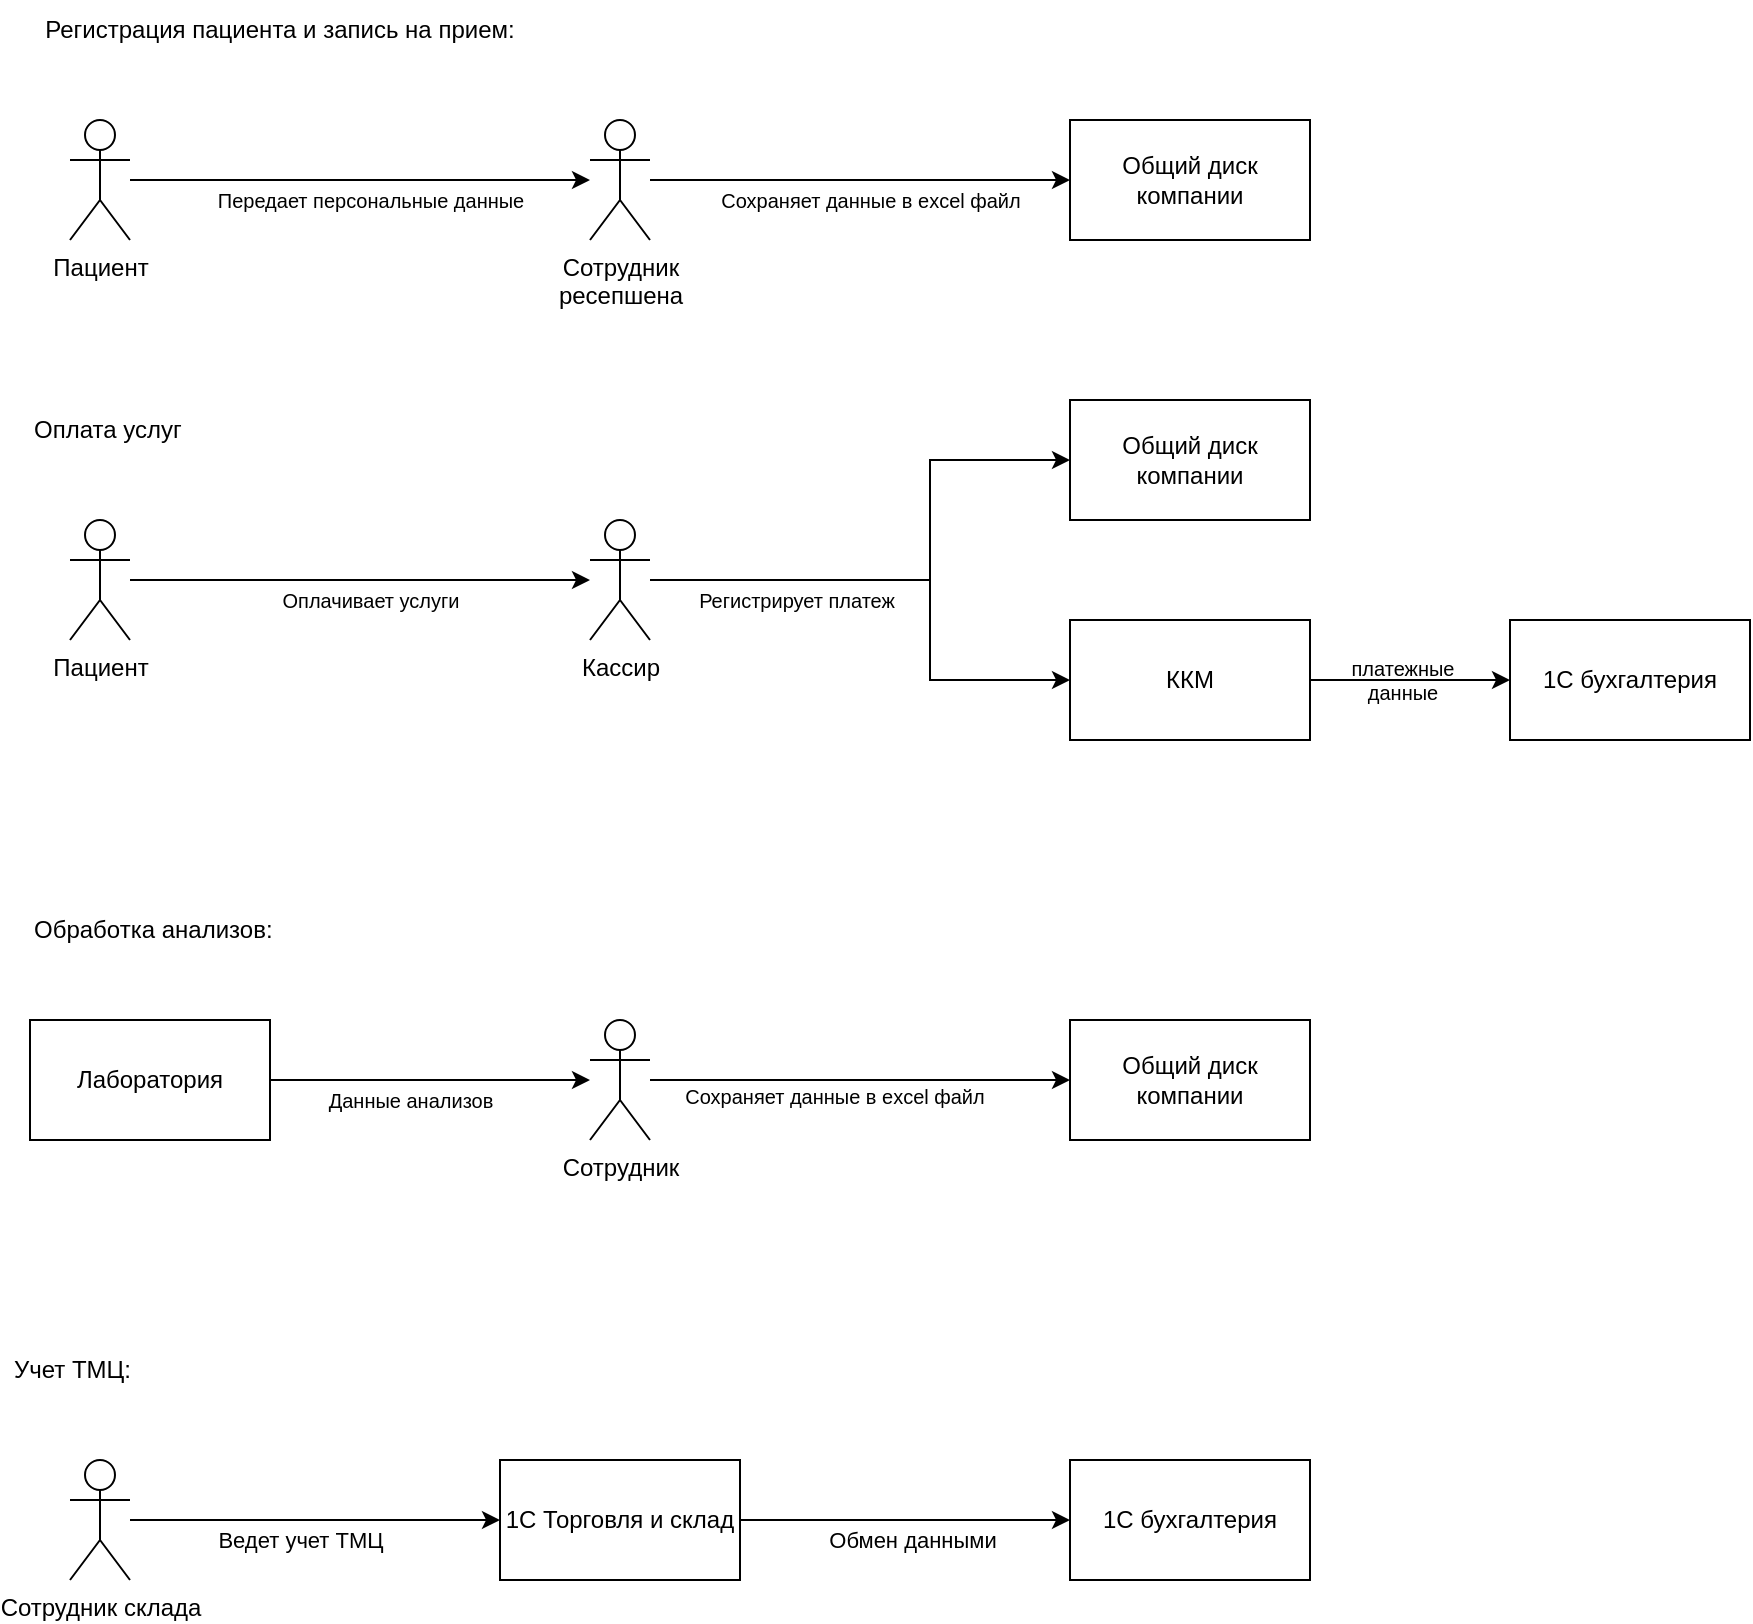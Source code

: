 <mxfile version="26.0.4" pages="2">
  <diagram id="EUAEzbg7YIRV5ZJzyMKm" name="Data-flow">
    <mxGraphModel dx="1485" dy="1057" grid="1" gridSize="10" guides="1" tooltips="1" connect="1" arrows="1" fold="1" page="1" pageScale="1" pageWidth="850" pageHeight="1100" math="0" shadow="0">
      <root>
        <mxCell id="0" />
        <mxCell id="1" parent="0" />
        <mxCell id="d36dsUssVrrHlh2OfQhF-3" style="edgeStyle=orthogonalEdgeStyle;rounded=0;orthogonalLoop=1;jettySize=auto;html=1;" edge="1" parent="1" source="d36dsUssVrrHlh2OfQhF-1" target="d36dsUssVrrHlh2OfQhF-2">
          <mxGeometry relative="1" as="geometry" />
        </mxCell>
        <mxCell id="d36dsUssVrrHlh2OfQhF-4" value="&lt;font style=&quot;font-size: 10px;&quot;&gt;Передает персональные данные&lt;/font&gt;" style="edgeLabel;html=1;align=center;verticalAlign=middle;resizable=0;points=[];" vertex="1" connectable="0" parent="d36dsUssVrrHlh2OfQhF-3">
          <mxGeometry x="0.425" y="3" relative="1" as="geometry">
            <mxPoint x="-44" y="13" as="offset" />
          </mxGeometry>
        </mxCell>
        <mxCell id="d36dsUssVrrHlh2OfQhF-1" value="Пациент" style="shape=umlActor;verticalLabelPosition=bottom;verticalAlign=top;html=1;outlineConnect=0;" vertex="1" parent="1">
          <mxGeometry x="280" y="350" width="30" height="60" as="geometry" />
        </mxCell>
        <mxCell id="d36dsUssVrrHlh2OfQhF-6" style="edgeStyle=orthogonalEdgeStyle;rounded=0;orthogonalLoop=1;jettySize=auto;html=1;" edge="1" parent="1" source="d36dsUssVrrHlh2OfQhF-2" target="d36dsUssVrrHlh2OfQhF-5">
          <mxGeometry relative="1" as="geometry" />
        </mxCell>
        <mxCell id="d36dsUssVrrHlh2OfQhF-7" value="Сохраняет данные в excel файл" style="edgeLabel;html=1;align=center;verticalAlign=middle;resizable=0;points=[];fontSize=10;" vertex="1" connectable="0" parent="d36dsUssVrrHlh2OfQhF-6">
          <mxGeometry x="0.5" y="2" relative="1" as="geometry">
            <mxPoint x="-48" y="12" as="offset" />
          </mxGeometry>
        </mxCell>
        <mxCell id="d36dsUssVrrHlh2OfQhF-2" value="Сотрудник&lt;br&gt;ресепшена" style="shape=umlActor;verticalLabelPosition=bottom;verticalAlign=top;html=1;outlineConnect=0;" vertex="1" parent="1">
          <mxGeometry x="540" y="350" width="30" height="60" as="geometry" />
        </mxCell>
        <mxCell id="d36dsUssVrrHlh2OfQhF-5" value="Общий диск компании" style="rounded=0;whiteSpace=wrap;html=1;" vertex="1" parent="1">
          <mxGeometry x="780" y="350" width="120" height="60" as="geometry" />
        </mxCell>
        <mxCell id="d36dsUssVrrHlh2OfQhF-8" value="Регистрация пациента и запись на прием:" style="text;html=1;align=center;verticalAlign=middle;whiteSpace=wrap;rounded=0;" vertex="1" parent="1">
          <mxGeometry x="250" y="290" width="270" height="30" as="geometry" />
        </mxCell>
        <mxCell id="d36dsUssVrrHlh2OfQhF-9" style="edgeStyle=orthogonalEdgeStyle;rounded=0;orthogonalLoop=1;jettySize=auto;html=1;" edge="1" parent="1" source="d36dsUssVrrHlh2OfQhF-11" target="d36dsUssVrrHlh2OfQhF-14">
          <mxGeometry relative="1" as="geometry" />
        </mxCell>
        <mxCell id="d36dsUssVrrHlh2OfQhF-10" value="&lt;span style=&quot;font-size: 10px;&quot;&gt;Оплачивает услуги&lt;/span&gt;" style="edgeLabel;html=1;align=center;verticalAlign=middle;resizable=0;points=[];" vertex="1" connectable="0" parent="d36dsUssVrrHlh2OfQhF-9">
          <mxGeometry x="0.425" y="3" relative="1" as="geometry">
            <mxPoint x="-44" y="13" as="offset" />
          </mxGeometry>
        </mxCell>
        <mxCell id="d36dsUssVrrHlh2OfQhF-11" value="Пациент" style="shape=umlActor;verticalLabelPosition=bottom;verticalAlign=top;html=1;outlineConnect=0;" vertex="1" parent="1">
          <mxGeometry x="280" y="550" width="30" height="60" as="geometry" />
        </mxCell>
        <mxCell id="d36dsUssVrrHlh2OfQhF-12" style="edgeStyle=orthogonalEdgeStyle;rounded=0;orthogonalLoop=1;jettySize=auto;html=1;" edge="1" parent="1" source="d36dsUssVrrHlh2OfQhF-14" target="d36dsUssVrrHlh2OfQhF-15">
          <mxGeometry relative="1" as="geometry">
            <Array as="points">
              <mxPoint x="710" y="580" />
              <mxPoint x="710" y="520" />
            </Array>
          </mxGeometry>
        </mxCell>
        <mxCell id="d36dsUssVrrHlh2OfQhF-20" style="edgeStyle=orthogonalEdgeStyle;rounded=0;orthogonalLoop=1;jettySize=auto;html=1;entryX=0;entryY=0.5;entryDx=0;entryDy=0;" edge="1" parent="1" source="d36dsUssVrrHlh2OfQhF-14" target="d36dsUssVrrHlh2OfQhF-19">
          <mxGeometry relative="1" as="geometry">
            <Array as="points">
              <mxPoint x="710" y="580" />
              <mxPoint x="710" y="630" />
            </Array>
          </mxGeometry>
        </mxCell>
        <mxCell id="d36dsUssVrrHlh2OfQhF-21" value="Регистрирует платеж" style="edgeLabel;html=1;align=center;verticalAlign=middle;resizable=0;points=[];fontSize=10;" vertex="1" connectable="0" parent="d36dsUssVrrHlh2OfQhF-20">
          <mxGeometry x="0.435" relative="1" as="geometry">
            <mxPoint x="-67" y="-37" as="offset" />
          </mxGeometry>
        </mxCell>
        <mxCell id="d36dsUssVrrHlh2OfQhF-14" value="Кассир" style="shape=umlActor;verticalLabelPosition=bottom;verticalAlign=top;html=1;outlineConnect=0;" vertex="1" parent="1">
          <mxGeometry x="540" y="550" width="30" height="60" as="geometry" />
        </mxCell>
        <mxCell id="d36dsUssVrrHlh2OfQhF-15" value="Общий диск компании" style="rounded=0;whiteSpace=wrap;html=1;" vertex="1" parent="1">
          <mxGeometry x="780" y="490" width="120" height="60" as="geometry" />
        </mxCell>
        <mxCell id="d36dsUssVrrHlh2OfQhF-16" value="Оплата услуг" style="text;html=1;align=left;verticalAlign=middle;whiteSpace=wrap;rounded=0;" vertex="1" parent="1">
          <mxGeometry x="260" y="490" width="270" height="30" as="geometry" />
        </mxCell>
        <mxCell id="d36dsUssVrrHlh2OfQhF-23" style="edgeStyle=orthogonalEdgeStyle;rounded=0;orthogonalLoop=1;jettySize=auto;html=1;" edge="1" parent="1" source="d36dsUssVrrHlh2OfQhF-19" target="d36dsUssVrrHlh2OfQhF-22">
          <mxGeometry relative="1" as="geometry" />
        </mxCell>
        <mxCell id="d36dsUssVrrHlh2OfQhF-24" value="платежные &lt;br&gt;данные" style="edgeLabel;html=1;align=center;verticalAlign=middle;resizable=0;points=[];fontColor=default;labelBackgroundColor=none;fontSize=10;" vertex="1" connectable="0" parent="d36dsUssVrrHlh2OfQhF-23">
          <mxGeometry x="-0.085" y="-3" relative="1" as="geometry">
            <mxPoint y="-3" as="offset" />
          </mxGeometry>
        </mxCell>
        <mxCell id="d36dsUssVrrHlh2OfQhF-19" value="ККМ" style="rounded=0;whiteSpace=wrap;html=1;" vertex="1" parent="1">
          <mxGeometry x="780" y="600" width="120" height="60" as="geometry" />
        </mxCell>
        <mxCell id="d36dsUssVrrHlh2OfQhF-22" value="1С бухгалтерия" style="rounded=0;whiteSpace=wrap;html=1;" vertex="1" parent="1">
          <mxGeometry x="1000" y="600" width="120" height="60" as="geometry" />
        </mxCell>
        <mxCell id="d36dsUssVrrHlh2OfQhF-25" style="edgeStyle=orthogonalEdgeStyle;rounded=0;orthogonalLoop=1;jettySize=auto;html=1;exitX=1;exitY=0.5;exitDx=0;exitDy=0;" edge="1" parent="1" source="d36dsUssVrrHlh2OfQhF-38" target="d36dsUssVrrHlh2OfQhF-31">
          <mxGeometry relative="1" as="geometry">
            <mxPoint x="310" y="830" as="sourcePoint" />
          </mxGeometry>
        </mxCell>
        <mxCell id="d36dsUssVrrHlh2OfQhF-26" value="&lt;span style=&quot;font-size: 10px;&quot;&gt;Данные анализов&lt;/span&gt;" style="edgeLabel;html=1;align=center;verticalAlign=middle;resizable=0;points=[];" vertex="1" connectable="0" parent="d36dsUssVrrHlh2OfQhF-25">
          <mxGeometry x="0.425" y="3" relative="1" as="geometry">
            <mxPoint x="-44" y="13" as="offset" />
          </mxGeometry>
        </mxCell>
        <mxCell id="d36dsUssVrrHlh2OfQhF-44" style="edgeStyle=orthogonalEdgeStyle;rounded=0;orthogonalLoop=1;jettySize=auto;html=1;" edge="1" parent="1" source="d36dsUssVrrHlh2OfQhF-31" target="d36dsUssVrrHlh2OfQhF-43">
          <mxGeometry relative="1" as="geometry" />
        </mxCell>
        <mxCell id="d36dsUssVrrHlh2OfQhF-31" value="Сотрудник" style="shape=umlActor;verticalLabelPosition=bottom;verticalAlign=top;html=1;outlineConnect=0;" vertex="1" parent="1">
          <mxGeometry x="540" y="800" width="30" height="60" as="geometry" />
        </mxCell>
        <mxCell id="d36dsUssVrrHlh2OfQhF-33" value="Обработка анализов:" style="text;html=1;align=left;verticalAlign=middle;whiteSpace=wrap;rounded=0;" vertex="1" parent="1">
          <mxGeometry x="260" y="740" width="270" height="30" as="geometry" />
        </mxCell>
        <mxCell id="d36dsUssVrrHlh2OfQhF-38" value="Лаборатория" style="rounded=0;whiteSpace=wrap;html=1;" vertex="1" parent="1">
          <mxGeometry x="260" y="800" width="120" height="60" as="geometry" />
        </mxCell>
        <mxCell id="d36dsUssVrrHlh2OfQhF-43" value="Общий диск компании" style="rounded=0;whiteSpace=wrap;html=1;" vertex="1" parent="1">
          <mxGeometry x="780" y="800" width="120" height="60" as="geometry" />
        </mxCell>
        <mxCell id="d36dsUssVrrHlh2OfQhF-45" value="Сохраняет данные в excel файл" style="edgeLabel;html=1;align=center;verticalAlign=middle;resizable=0;points=[];fontSize=10;" vertex="1" connectable="0" parent="1">
          <mxGeometry x="660.0" y="840" as="geometry">
            <mxPoint x="2" y="-2" as="offset" />
          </mxGeometry>
        </mxCell>
        <mxCell id="d36dsUssVrrHlh2OfQhF-62" style="edgeStyle=orthogonalEdgeStyle;rounded=0;orthogonalLoop=1;jettySize=auto;html=1;entryX=0;entryY=0.5;entryDx=0;entryDy=0;" edge="1" parent="1" source="d36dsUssVrrHlh2OfQhF-56" target="d36dsUssVrrHlh2OfQhF-60">
          <mxGeometry relative="1" as="geometry" />
        </mxCell>
        <mxCell id="d36dsUssVrrHlh2OfQhF-63" value="Ведет учет ТМЦ" style="edgeLabel;html=1;align=center;verticalAlign=middle;resizable=0;points=[];" vertex="1" connectable="0" parent="d36dsUssVrrHlh2OfQhF-62">
          <mxGeometry x="-0.224" relative="1" as="geometry">
            <mxPoint x="13" y="10" as="offset" />
          </mxGeometry>
        </mxCell>
        <mxCell id="d36dsUssVrrHlh2OfQhF-56" value="Сотрудник склада" style="shape=umlActor;verticalLabelPosition=bottom;verticalAlign=top;html=1;outlineConnect=0;" vertex="1" parent="1">
          <mxGeometry x="280" y="1020" width="30" height="60" as="geometry" />
        </mxCell>
        <mxCell id="VBzfOYtmT7gE-gi_MHKm-2" style="edgeStyle=orthogonalEdgeStyle;rounded=0;orthogonalLoop=1;jettySize=auto;html=1;entryX=0;entryY=0.5;entryDx=0;entryDy=0;" edge="1" parent="1" source="d36dsUssVrrHlh2OfQhF-60" target="VBzfOYtmT7gE-gi_MHKm-1">
          <mxGeometry relative="1" as="geometry" />
        </mxCell>
        <mxCell id="VBzfOYtmT7gE-gi_MHKm-3" value="Обмен данными" style="edgeLabel;html=1;align=center;verticalAlign=middle;resizable=0;points=[];" vertex="1" connectable="0" parent="VBzfOYtmT7gE-gi_MHKm-2">
          <mxGeometry x="0.304" y="1" relative="1" as="geometry">
            <mxPoint x="-22" y="11" as="offset" />
          </mxGeometry>
        </mxCell>
        <mxCell id="d36dsUssVrrHlh2OfQhF-60" value="1С Торговля и склад" style="rounded=0;whiteSpace=wrap;html=1;" vertex="1" parent="1">
          <mxGeometry x="495" y="1020" width="120" height="60" as="geometry" />
        </mxCell>
        <mxCell id="d36dsUssVrrHlh2OfQhF-61" value="Учет ТМЦ:" style="text;html=1;align=left;verticalAlign=middle;whiteSpace=wrap;rounded=0;" vertex="1" parent="1">
          <mxGeometry x="250" y="960" width="270" height="30" as="geometry" />
        </mxCell>
        <mxCell id="VBzfOYtmT7gE-gi_MHKm-1" value="1С бухгалтерия" style="rounded=0;whiteSpace=wrap;html=1;" vertex="1" parent="1">
          <mxGeometry x="780" y="1020" width="120" height="60" as="geometry" />
        </mxCell>
      </root>
    </mxGraphModel>
  </diagram>
  <diagram id="L8XbZwH8zEB2dOOv4Mzf" name="Data-flow-upgrade">
    <mxGraphModel dx="1061" dy="755" grid="1" gridSize="10" guides="1" tooltips="1" connect="1" arrows="1" fold="1" page="1" pageScale="1" pageWidth="850" pageHeight="1100" math="0" shadow="0">
      <root>
        <mxCell id="0" />
        <mxCell id="1" parent="0" />
        <mxCell id="LCcVs43nCDZj6Z5y3u2--1" style="edgeStyle=orthogonalEdgeStyle;rounded=0;orthogonalLoop=1;jettySize=auto;html=1;" edge="1" parent="1" source="LCcVs43nCDZj6Z5y3u2--3" target="LCcVs43nCDZj6Z5y3u2--6">
          <mxGeometry relative="1" as="geometry" />
        </mxCell>
        <mxCell id="LCcVs43nCDZj6Z5y3u2--2" value="&lt;font style=&quot;font-size: 10px;&quot;&gt;Передает персональные данные&lt;/font&gt;" style="edgeLabel;html=1;align=center;verticalAlign=middle;resizable=0;points=[];" vertex="1" connectable="0" parent="LCcVs43nCDZj6Z5y3u2--1">
          <mxGeometry x="0.425" y="3" relative="1" as="geometry">
            <mxPoint x="-44" y="13" as="offset" />
          </mxGeometry>
        </mxCell>
        <mxCell id="LCcVs43nCDZj6Z5y3u2--3" value="Пациент" style="shape=umlActor;verticalLabelPosition=bottom;verticalAlign=top;html=1;outlineConnect=0;" vertex="1" parent="1">
          <mxGeometry x="280" y="350" width="30" height="60" as="geometry" />
        </mxCell>
        <mxCell id="LCcVs43nCDZj6Z5y3u2--4" style="edgeStyle=orthogonalEdgeStyle;rounded=0;orthogonalLoop=1;jettySize=auto;html=1;" edge="1" parent="1" source="LCcVs43nCDZj6Z5y3u2--6" target="LCcVs43nCDZj6Z5y3u2--7">
          <mxGeometry relative="1" as="geometry" />
        </mxCell>
        <mxCell id="LCcVs43nCDZj6Z5y3u2--5" value="Сохраняет данные в excel файл" style="edgeLabel;html=1;align=center;verticalAlign=middle;resizable=0;points=[];fontSize=10;" vertex="1" connectable="0" parent="LCcVs43nCDZj6Z5y3u2--4">
          <mxGeometry x="0.5" y="2" relative="1" as="geometry">
            <mxPoint x="-48" y="12" as="offset" />
          </mxGeometry>
        </mxCell>
        <mxCell id="LCcVs43nCDZj6Z5y3u2--6" value="Сотрудник&lt;br&gt;ресепшена" style="shape=umlActor;verticalLabelPosition=bottom;verticalAlign=top;html=1;outlineConnect=0;" vertex="1" parent="1">
          <mxGeometry x="540" y="350" width="30" height="60" as="geometry" />
        </mxCell>
        <mxCell id="LCcVs43nCDZj6Z5y3u2--7" value="Общий диск компании" style="rounded=0;whiteSpace=wrap;html=1;" vertex="1" parent="1">
          <mxGeometry x="780" y="350" width="120" height="60" as="geometry" />
        </mxCell>
        <mxCell id="LCcVs43nCDZj6Z5y3u2--8" value="Регистрация пациента и запись на прием:" style="text;html=1;align=center;verticalAlign=middle;whiteSpace=wrap;rounded=0;" vertex="1" parent="1">
          <mxGeometry x="250" y="290" width="270" height="30" as="geometry" />
        </mxCell>
        <mxCell id="LCcVs43nCDZj6Z5y3u2--9" style="edgeStyle=orthogonalEdgeStyle;rounded=0;orthogonalLoop=1;jettySize=auto;html=1;" edge="1" parent="1" source="LCcVs43nCDZj6Z5y3u2--11" target="LCcVs43nCDZj6Z5y3u2--15">
          <mxGeometry relative="1" as="geometry" />
        </mxCell>
        <mxCell id="LCcVs43nCDZj6Z5y3u2--10" value="&lt;span style=&quot;font-size: 10px;&quot;&gt;Оплачивает услуги&lt;/span&gt;" style="edgeLabel;html=1;align=center;verticalAlign=middle;resizable=0;points=[];" vertex="1" connectable="0" parent="LCcVs43nCDZj6Z5y3u2--9">
          <mxGeometry x="0.425" y="3" relative="1" as="geometry">
            <mxPoint x="-44" y="13" as="offset" />
          </mxGeometry>
        </mxCell>
        <mxCell id="LCcVs43nCDZj6Z5y3u2--11" value="Пациент" style="shape=umlActor;verticalLabelPosition=bottom;verticalAlign=top;html=1;outlineConnect=0;" vertex="1" parent="1">
          <mxGeometry x="280" y="550" width="30" height="60" as="geometry" />
        </mxCell>
        <mxCell id="LCcVs43nCDZj6Z5y3u2--12" style="edgeStyle=orthogonalEdgeStyle;rounded=0;orthogonalLoop=1;jettySize=auto;html=1;" edge="1" parent="1" source="LCcVs43nCDZj6Z5y3u2--15" target="LCcVs43nCDZj6Z5y3u2--16">
          <mxGeometry relative="1" as="geometry">
            <Array as="points">
              <mxPoint x="710" y="580" />
              <mxPoint x="710" y="520" />
            </Array>
          </mxGeometry>
        </mxCell>
        <mxCell id="LCcVs43nCDZj6Z5y3u2--13" style="edgeStyle=orthogonalEdgeStyle;rounded=0;orthogonalLoop=1;jettySize=auto;html=1;entryX=0;entryY=0.5;entryDx=0;entryDy=0;" edge="1" parent="1" source="LCcVs43nCDZj6Z5y3u2--15" target="LCcVs43nCDZj6Z5y3u2--20">
          <mxGeometry relative="1" as="geometry">
            <Array as="points">
              <mxPoint x="710" y="580" />
              <mxPoint x="710" y="630" />
            </Array>
          </mxGeometry>
        </mxCell>
        <mxCell id="LCcVs43nCDZj6Z5y3u2--14" value="Регистрирует платеж" style="edgeLabel;html=1;align=center;verticalAlign=middle;resizable=0;points=[];fontSize=10;" vertex="1" connectable="0" parent="LCcVs43nCDZj6Z5y3u2--13">
          <mxGeometry x="0.435" relative="1" as="geometry">
            <mxPoint x="-67" y="-37" as="offset" />
          </mxGeometry>
        </mxCell>
        <mxCell id="LCcVs43nCDZj6Z5y3u2--15" value="Кассир" style="shape=umlActor;verticalLabelPosition=bottom;verticalAlign=top;html=1;outlineConnect=0;" vertex="1" parent="1">
          <mxGeometry x="540" y="550" width="30" height="60" as="geometry" />
        </mxCell>
        <mxCell id="LCcVs43nCDZj6Z5y3u2--16" value="Общий диск компании" style="rounded=0;whiteSpace=wrap;html=1;" vertex="1" parent="1">
          <mxGeometry x="780" y="490" width="120" height="60" as="geometry" />
        </mxCell>
        <mxCell id="LCcVs43nCDZj6Z5y3u2--17" value="Оплата услуг" style="text;html=1;align=left;verticalAlign=middle;whiteSpace=wrap;rounded=0;" vertex="1" parent="1">
          <mxGeometry x="260" y="490" width="270" height="30" as="geometry" />
        </mxCell>
        <mxCell id="LCcVs43nCDZj6Z5y3u2--18" style="edgeStyle=orthogonalEdgeStyle;rounded=0;orthogonalLoop=1;jettySize=auto;html=1;" edge="1" parent="1" source="LCcVs43nCDZj6Z5y3u2--20" target="LCcVs43nCDZj6Z5y3u2--21">
          <mxGeometry relative="1" as="geometry" />
        </mxCell>
        <mxCell id="LCcVs43nCDZj6Z5y3u2--19" value="платежные &lt;br&gt;данные" style="edgeLabel;html=1;align=center;verticalAlign=middle;resizable=0;points=[];fontColor=default;labelBackgroundColor=none;fontSize=10;" vertex="1" connectable="0" parent="LCcVs43nCDZj6Z5y3u2--18">
          <mxGeometry x="-0.085" y="-3" relative="1" as="geometry">
            <mxPoint y="-3" as="offset" />
          </mxGeometry>
        </mxCell>
        <mxCell id="LCcVs43nCDZj6Z5y3u2--20" value="ККМ" style="rounded=0;whiteSpace=wrap;html=1;" vertex="1" parent="1">
          <mxGeometry x="780" y="600" width="120" height="60" as="geometry" />
        </mxCell>
        <mxCell id="LCcVs43nCDZj6Z5y3u2--21" value="1С бухгалтерия" style="rounded=0;whiteSpace=wrap;html=1;" vertex="1" parent="1">
          <mxGeometry x="1000" y="600" width="120" height="60" as="geometry" />
        </mxCell>
        <mxCell id="LCcVs43nCDZj6Z5y3u2--22" style="edgeStyle=orthogonalEdgeStyle;rounded=0;orthogonalLoop=1;jettySize=auto;html=1;exitX=1;exitY=0.5;exitDx=0;exitDy=0;" edge="1" parent="1" source="LCcVs43nCDZj6Z5y3u2--27" target="LCcVs43nCDZj6Z5y3u2--25">
          <mxGeometry relative="1" as="geometry">
            <mxPoint x="310" y="830" as="sourcePoint" />
          </mxGeometry>
        </mxCell>
        <mxCell id="LCcVs43nCDZj6Z5y3u2--23" value="&lt;span style=&quot;font-size: 10px;&quot;&gt;Данные анализов&lt;/span&gt;" style="edgeLabel;html=1;align=center;verticalAlign=middle;resizable=0;points=[];" vertex="1" connectable="0" parent="LCcVs43nCDZj6Z5y3u2--22">
          <mxGeometry x="0.425" y="3" relative="1" as="geometry">
            <mxPoint x="-44" y="13" as="offset" />
          </mxGeometry>
        </mxCell>
        <mxCell id="LCcVs43nCDZj6Z5y3u2--24" style="edgeStyle=orthogonalEdgeStyle;rounded=0;orthogonalLoop=1;jettySize=auto;html=1;" edge="1" parent="1" source="LCcVs43nCDZj6Z5y3u2--25" target="LCcVs43nCDZj6Z5y3u2--28">
          <mxGeometry relative="1" as="geometry" />
        </mxCell>
        <mxCell id="LCcVs43nCDZj6Z5y3u2--25" value="Сотрудник" style="shape=umlActor;verticalLabelPosition=bottom;verticalAlign=top;html=1;outlineConnect=0;" vertex="1" parent="1">
          <mxGeometry x="540" y="800" width="30" height="60" as="geometry" />
        </mxCell>
        <mxCell id="LCcVs43nCDZj6Z5y3u2--26" value="Обработка анализов:" style="text;html=1;align=left;verticalAlign=middle;whiteSpace=wrap;rounded=0;" vertex="1" parent="1">
          <mxGeometry x="260" y="740" width="270" height="30" as="geometry" />
        </mxCell>
        <mxCell id="LCcVs43nCDZj6Z5y3u2--27" value="Лаборатория" style="rounded=0;whiteSpace=wrap;html=1;" vertex="1" parent="1">
          <mxGeometry x="260" y="800" width="120" height="60" as="geometry" />
        </mxCell>
        <mxCell id="LCcVs43nCDZj6Z5y3u2--28" value="Общий диск компании" style="rounded=0;whiteSpace=wrap;html=1;" vertex="1" parent="1">
          <mxGeometry x="780" y="800" width="120" height="60" as="geometry" />
        </mxCell>
        <mxCell id="LCcVs43nCDZj6Z5y3u2--29" value="Сохраняет данные в excel файл" style="edgeLabel;html=1;align=center;verticalAlign=middle;resizable=0;points=[];fontSize=10;" vertex="1" connectable="0" parent="1">
          <mxGeometry x="660.0" y="840" as="geometry">
            <mxPoint x="2" y="-2" as="offset" />
          </mxGeometry>
        </mxCell>
        <mxCell id="LCcVs43nCDZj6Z5y3u2--30" style="edgeStyle=orthogonalEdgeStyle;rounded=0;orthogonalLoop=1;jettySize=auto;html=1;entryX=0;entryY=0.5;entryDx=0;entryDy=0;" edge="1" parent="1" source="LCcVs43nCDZj6Z5y3u2--32" target="LCcVs43nCDZj6Z5y3u2--35">
          <mxGeometry relative="1" as="geometry" />
        </mxCell>
        <mxCell id="LCcVs43nCDZj6Z5y3u2--31" value="Ведет учет ТМЦ" style="edgeLabel;html=1;align=center;verticalAlign=middle;resizable=0;points=[];" vertex="1" connectable="0" parent="LCcVs43nCDZj6Z5y3u2--30">
          <mxGeometry x="-0.224" relative="1" as="geometry">
            <mxPoint x="13" y="10" as="offset" />
          </mxGeometry>
        </mxCell>
        <mxCell id="LCcVs43nCDZj6Z5y3u2--32" value="Сотрудник склада" style="shape=umlActor;verticalLabelPosition=bottom;verticalAlign=top;html=1;outlineConnect=0;" vertex="1" parent="1">
          <mxGeometry x="280" y="1020" width="30" height="60" as="geometry" />
        </mxCell>
        <mxCell id="LCcVs43nCDZj6Z5y3u2--33" style="edgeStyle=orthogonalEdgeStyle;rounded=0;orthogonalLoop=1;jettySize=auto;html=1;entryX=0;entryY=0.5;entryDx=0;entryDy=0;" edge="1" parent="1" source="LCcVs43nCDZj6Z5y3u2--35" target="LCcVs43nCDZj6Z5y3u2--37">
          <mxGeometry relative="1" as="geometry" />
        </mxCell>
        <mxCell id="LCcVs43nCDZj6Z5y3u2--34" value="Обмен данными" style="edgeLabel;html=1;align=center;verticalAlign=middle;resizable=0;points=[];" vertex="1" connectable="0" parent="LCcVs43nCDZj6Z5y3u2--33">
          <mxGeometry x="0.304" y="1" relative="1" as="geometry">
            <mxPoint x="-22" y="11" as="offset" />
          </mxGeometry>
        </mxCell>
        <mxCell id="LCcVs43nCDZj6Z5y3u2--35" value="1С Торговля и склад" style="rounded=0;whiteSpace=wrap;html=1;" vertex="1" parent="1">
          <mxGeometry x="495" y="1020" width="120" height="60" as="geometry" />
        </mxCell>
        <mxCell id="LCcVs43nCDZj6Z5y3u2--36" value="Учет ТМЦ:" style="text;html=1;align=left;verticalAlign=middle;whiteSpace=wrap;rounded=0;" vertex="1" parent="1">
          <mxGeometry x="250" y="960" width="270" height="30" as="geometry" />
        </mxCell>
        <mxCell id="LCcVs43nCDZj6Z5y3u2--37" value="1С бухгалтерия" style="rounded=0;whiteSpace=wrap;html=1;" vertex="1" parent="1">
          <mxGeometry x="780" y="1020" width="120" height="60" as="geometry" />
        </mxCell>
        <mxCell id="LCcVs43nCDZj6Z5y3u2--38" value="&lt;span style=&quot;font-size: 10px;&quot;&gt;Данные тегриуются&lt;/span&gt;" style="text;html=1;align=center;verticalAlign=middle;whiteSpace=wrap;rounded=0;fontColor=#FF0000;" vertex="1" parent="1">
          <mxGeometry x="570" y="600" width="155" height="30" as="geometry" />
        </mxCell>
        <mxCell id="LCcVs43nCDZj6Z5y3u2--40" value="&lt;span style=&quot;font-size: 10px;&quot;&gt;Диск должен быть зашифрован&lt;/span&gt;" style="text;html=1;align=center;verticalAlign=middle;whiteSpace=wrap;rounded=0;fontColor=#FF0000;" vertex="1" parent="1">
          <mxGeometry x="760" y="410" width="160" height="30" as="geometry" />
        </mxCell>
        <mxCell id="LCcVs43nCDZj6Z5y3u2--41" value="&lt;span style=&quot;font-size: 10px;&quot;&gt;Диск должен быть зашифрован&lt;/span&gt;" style="text;html=1;align=center;verticalAlign=middle;whiteSpace=wrap;rounded=0;fontColor=#FF0000;" vertex="1" parent="1">
          <mxGeometry x="760" y="550" width="160" height="30" as="geometry" />
        </mxCell>
        <mxCell id="LCcVs43nCDZj6Z5y3u2--42" value="&lt;span style=&quot;font-size: 10px;&quot;&gt;Диск должен быть зашифрован TLS/SSL&lt;/span&gt;" style="text;html=1;align=center;verticalAlign=middle;whiteSpace=wrap;rounded=0;fontColor=#FF0000;" vertex="1" parent="1">
          <mxGeometry x="880" y="660" width="160" height="30" as="geometry" />
        </mxCell>
        <mxCell id="LCcVs43nCDZj6Z5y3u2--43" value="&lt;span style=&quot;font-size: 10px;&quot;&gt;Доступ по ролям&lt;/span&gt;" style="text;html=1;align=center;verticalAlign=middle;whiteSpace=wrap;rounded=0;fontColor=#FF0000;" vertex="1" parent="1">
          <mxGeometry x="760" y="430" width="160" height="30" as="geometry" />
        </mxCell>
        <mxCell id="LCcVs43nCDZj6Z5y3u2--44" value="&lt;span style=&quot;font-size: 10px;&quot;&gt;Доступ по ролям&lt;/span&gt;" style="text;html=1;align=center;verticalAlign=middle;whiteSpace=wrap;rounded=0;fontColor=#FF0000;" vertex="1" parent="1">
          <mxGeometry x="750" y="565" width="160" height="30" as="geometry" />
        </mxCell>
        <mxCell id="LCcVs43nCDZj6Z5y3u2--45" value="&lt;span style=&quot;font-size: 10px;&quot;&gt;Диск должен быть зашифрован&lt;/span&gt;" style="text;html=1;align=center;verticalAlign=middle;whiteSpace=wrap;rounded=0;fontColor=#FF0000;" vertex="1" parent="1">
          <mxGeometry x="770" y="860" width="160" height="30" as="geometry" />
        </mxCell>
        <mxCell id="LCcVs43nCDZj6Z5y3u2--46" value="&lt;span style=&quot;font-size: 10px;&quot;&gt;Доступ по ролям&lt;/span&gt;" style="text;html=1;align=center;verticalAlign=middle;whiteSpace=wrap;rounded=0;fontColor=#FF0000;" vertex="1" parent="1">
          <mxGeometry x="760" y="875" width="160" height="30" as="geometry" />
        </mxCell>
        <mxCell id="LCcVs43nCDZj6Z5y3u2--47" value="&lt;span style=&quot;font-size: 10px;&quot;&gt;Данные тегриуются&lt;/span&gt;" style="text;html=1;align=center;verticalAlign=middle;whiteSpace=wrap;rounded=0;fontColor=#FF0000;" vertex="1" parent="1">
          <mxGeometry x="590" y="850" width="155" height="30" as="geometry" />
        </mxCell>
        <mxCell id="LCcVs43nCDZj6Z5y3u2--48" value="&lt;span style=&quot;font-size: 10px;&quot;&gt;Данные тегриуются&lt;/span&gt;" style="text;html=1;align=center;verticalAlign=middle;whiteSpace=wrap;rounded=0;fontColor=#FF0000;" vertex="1" parent="1">
          <mxGeometry x="605" y="400" width="155" height="30" as="geometry" />
        </mxCell>
        <mxCell id="LCcVs43nCDZj6Z5y3u2--49" value="&lt;span style=&quot;font-size: 10px;&quot;&gt;Диск должен быть зашифрован TLS/SSL&lt;/span&gt;" style="text;html=1;align=center;verticalAlign=middle;whiteSpace=wrap;rounded=0;fontColor=#FF0000;" vertex="1" parent="1">
          <mxGeometry x="620" y="1080" width="160" height="30" as="geometry" />
        </mxCell>
      </root>
    </mxGraphModel>
  </diagram>
</mxfile>
